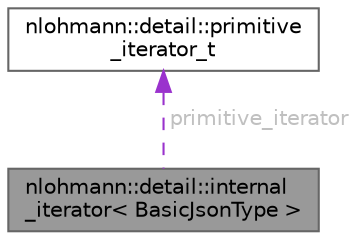 digraph "nlohmann::detail::internal_iterator&lt; BasicJsonType &gt;"
{
 // LATEX_PDF_SIZE
  bgcolor="transparent";
  edge [fontname=Helvetica,fontsize=10,labelfontname=Helvetica,labelfontsize=10];
  node [fontname=Helvetica,fontsize=10,shape=box,height=0.2,width=0.4];
  Node1 [id="Node000001",label="nlohmann::detail::internal\l_iterator\< BasicJsonType \>",height=0.2,width=0.4,color="gray40", fillcolor="grey60", style="filled", fontcolor="black",tooltip="an iterator value"];
  Node2 -> Node1 [id="edge2_Node000001_Node000002",dir="back",color="darkorchid3",style="dashed",tooltip=" ",label=" primitive_iterator",fontcolor="grey" ];
  Node2 [id="Node000002",label="nlohmann::detail::primitive\l_iterator_t",height=0.2,width=0.4,color="gray40", fillcolor="white", style="filled",URL="$classnlohmann_1_1detail_1_1primitive__iterator__t.html",tooltip=" "];
}
